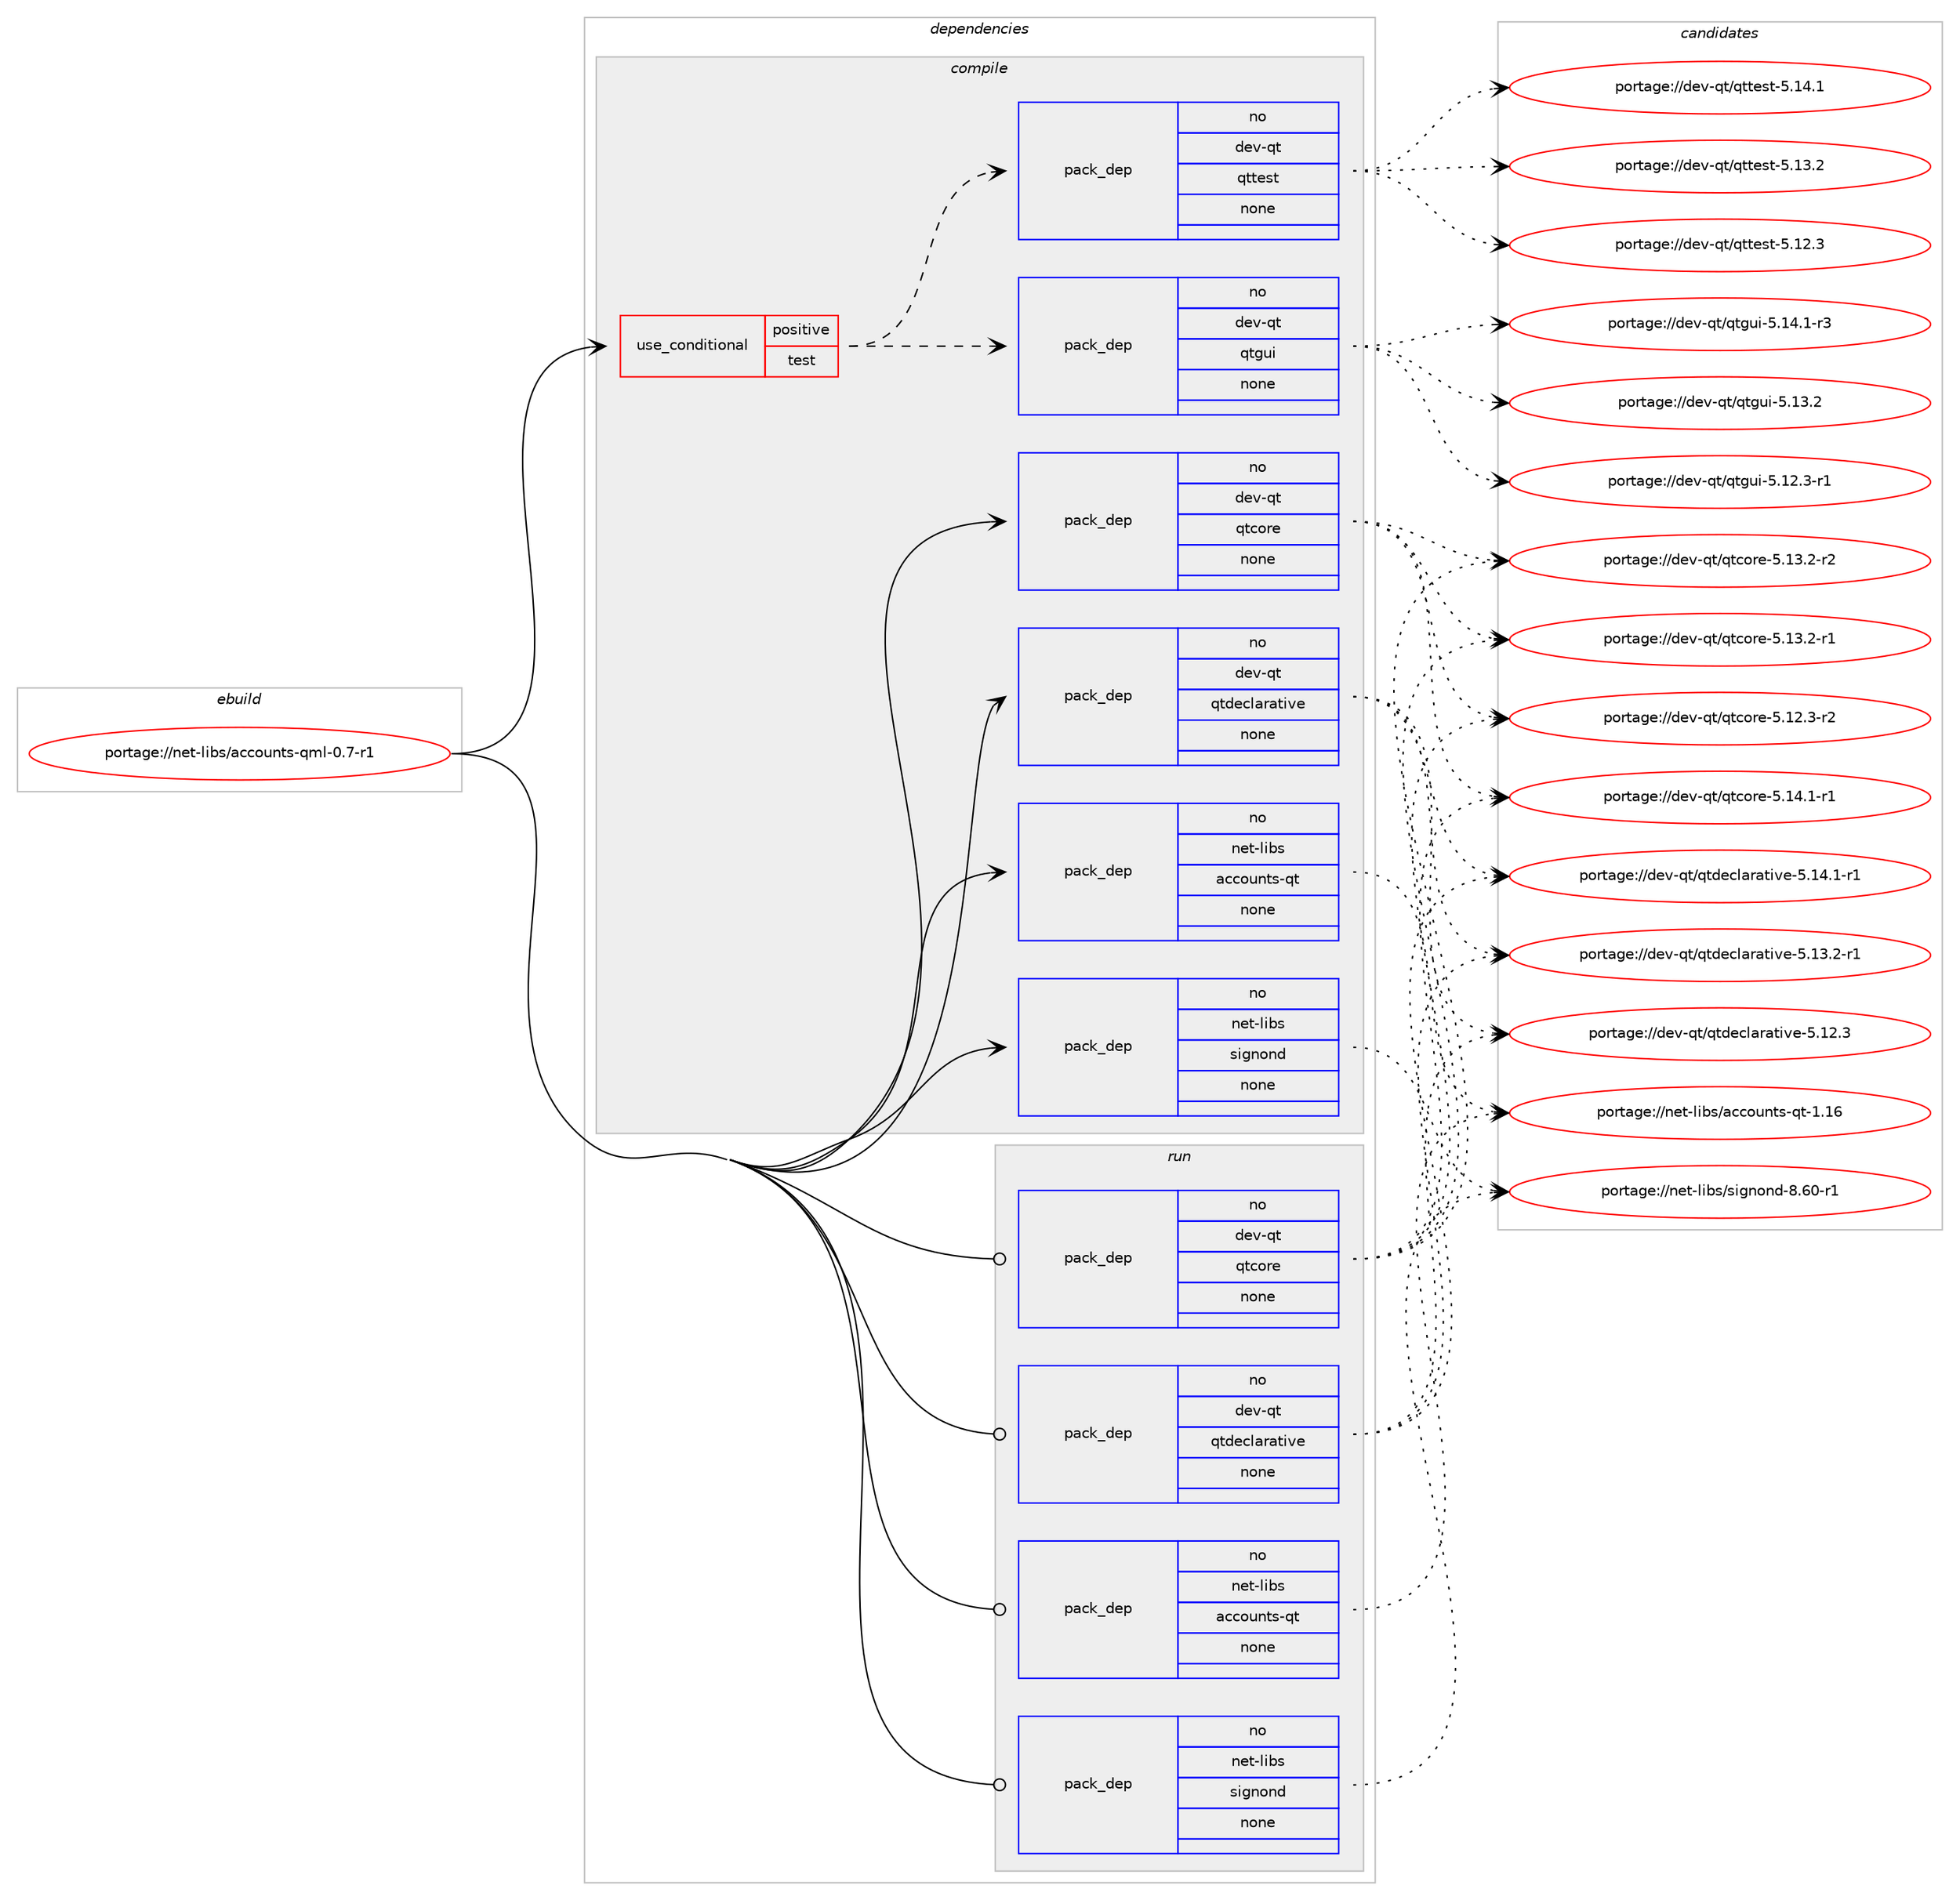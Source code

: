 digraph prolog {

# *************
# Graph options
# *************

newrank=true;
concentrate=true;
compound=true;
graph [rankdir=LR,fontname=Helvetica,fontsize=10,ranksep=1.5];#, ranksep=2.5, nodesep=0.2];
edge  [arrowhead=vee];
node  [fontname=Helvetica,fontsize=10];

# **********
# The ebuild
# **********

subgraph cluster_leftcol {
color=gray;
rank=same;
label=<<i>ebuild</i>>;
id [label="portage://net-libs/accounts-qml-0.7-r1", color=red, width=4, href="../net-libs/accounts-qml-0.7-r1.svg"];
}

# ****************
# The dependencies
# ****************

subgraph cluster_midcol {
color=gray;
label=<<i>dependencies</i>>;
subgraph cluster_compile {
fillcolor="#eeeeee";
style=filled;
label=<<i>compile</i>>;
subgraph cond11801 {
dependency59327 [label=<<TABLE BORDER="0" CELLBORDER="1" CELLSPACING="0" CELLPADDING="4"><TR><TD ROWSPAN="3" CELLPADDING="10">use_conditional</TD></TR><TR><TD>positive</TD></TR><TR><TD>test</TD></TR></TABLE>>, shape=none, color=red];
subgraph pack46350 {
dependency59328 [label=<<TABLE BORDER="0" CELLBORDER="1" CELLSPACING="0" CELLPADDING="4" WIDTH="220"><TR><TD ROWSPAN="6" CELLPADDING="30">pack_dep</TD></TR><TR><TD WIDTH="110">no</TD></TR><TR><TD>dev-qt</TD></TR><TR><TD>qtgui</TD></TR><TR><TD>none</TD></TR><TR><TD></TD></TR></TABLE>>, shape=none, color=blue];
}
dependency59327:e -> dependency59328:w [weight=20,style="dashed",arrowhead="vee"];
subgraph pack46351 {
dependency59329 [label=<<TABLE BORDER="0" CELLBORDER="1" CELLSPACING="0" CELLPADDING="4" WIDTH="220"><TR><TD ROWSPAN="6" CELLPADDING="30">pack_dep</TD></TR><TR><TD WIDTH="110">no</TD></TR><TR><TD>dev-qt</TD></TR><TR><TD>qttest</TD></TR><TR><TD>none</TD></TR><TR><TD></TD></TR></TABLE>>, shape=none, color=blue];
}
dependency59327:e -> dependency59329:w [weight=20,style="dashed",arrowhead="vee"];
}
id:e -> dependency59327:w [weight=20,style="solid",arrowhead="vee"];
subgraph pack46352 {
dependency59330 [label=<<TABLE BORDER="0" CELLBORDER="1" CELLSPACING="0" CELLPADDING="4" WIDTH="220"><TR><TD ROWSPAN="6" CELLPADDING="30">pack_dep</TD></TR><TR><TD WIDTH="110">no</TD></TR><TR><TD>dev-qt</TD></TR><TR><TD>qtcore</TD></TR><TR><TD>none</TD></TR><TR><TD></TD></TR></TABLE>>, shape=none, color=blue];
}
id:e -> dependency59330:w [weight=20,style="solid",arrowhead="vee"];
subgraph pack46353 {
dependency59331 [label=<<TABLE BORDER="0" CELLBORDER="1" CELLSPACING="0" CELLPADDING="4" WIDTH="220"><TR><TD ROWSPAN="6" CELLPADDING="30">pack_dep</TD></TR><TR><TD WIDTH="110">no</TD></TR><TR><TD>dev-qt</TD></TR><TR><TD>qtdeclarative</TD></TR><TR><TD>none</TD></TR><TR><TD></TD></TR></TABLE>>, shape=none, color=blue];
}
id:e -> dependency59331:w [weight=20,style="solid",arrowhead="vee"];
subgraph pack46354 {
dependency59332 [label=<<TABLE BORDER="0" CELLBORDER="1" CELLSPACING="0" CELLPADDING="4" WIDTH="220"><TR><TD ROWSPAN="6" CELLPADDING="30">pack_dep</TD></TR><TR><TD WIDTH="110">no</TD></TR><TR><TD>net-libs</TD></TR><TR><TD>accounts-qt</TD></TR><TR><TD>none</TD></TR><TR><TD></TD></TR></TABLE>>, shape=none, color=blue];
}
id:e -> dependency59332:w [weight=20,style="solid",arrowhead="vee"];
subgraph pack46355 {
dependency59333 [label=<<TABLE BORDER="0" CELLBORDER="1" CELLSPACING="0" CELLPADDING="4" WIDTH="220"><TR><TD ROWSPAN="6" CELLPADDING="30">pack_dep</TD></TR><TR><TD WIDTH="110">no</TD></TR><TR><TD>net-libs</TD></TR><TR><TD>signond</TD></TR><TR><TD>none</TD></TR><TR><TD></TD></TR></TABLE>>, shape=none, color=blue];
}
id:e -> dependency59333:w [weight=20,style="solid",arrowhead="vee"];
}
subgraph cluster_compileandrun {
fillcolor="#eeeeee";
style=filled;
label=<<i>compile and run</i>>;
}
subgraph cluster_run {
fillcolor="#eeeeee";
style=filled;
label=<<i>run</i>>;
subgraph pack46356 {
dependency59334 [label=<<TABLE BORDER="0" CELLBORDER="1" CELLSPACING="0" CELLPADDING="4" WIDTH="220"><TR><TD ROWSPAN="6" CELLPADDING="30">pack_dep</TD></TR><TR><TD WIDTH="110">no</TD></TR><TR><TD>dev-qt</TD></TR><TR><TD>qtcore</TD></TR><TR><TD>none</TD></TR><TR><TD></TD></TR></TABLE>>, shape=none, color=blue];
}
id:e -> dependency59334:w [weight=20,style="solid",arrowhead="odot"];
subgraph pack46357 {
dependency59335 [label=<<TABLE BORDER="0" CELLBORDER="1" CELLSPACING="0" CELLPADDING="4" WIDTH="220"><TR><TD ROWSPAN="6" CELLPADDING="30">pack_dep</TD></TR><TR><TD WIDTH="110">no</TD></TR><TR><TD>dev-qt</TD></TR><TR><TD>qtdeclarative</TD></TR><TR><TD>none</TD></TR><TR><TD></TD></TR></TABLE>>, shape=none, color=blue];
}
id:e -> dependency59335:w [weight=20,style="solid",arrowhead="odot"];
subgraph pack46358 {
dependency59336 [label=<<TABLE BORDER="0" CELLBORDER="1" CELLSPACING="0" CELLPADDING="4" WIDTH="220"><TR><TD ROWSPAN="6" CELLPADDING="30">pack_dep</TD></TR><TR><TD WIDTH="110">no</TD></TR><TR><TD>net-libs</TD></TR><TR><TD>accounts-qt</TD></TR><TR><TD>none</TD></TR><TR><TD></TD></TR></TABLE>>, shape=none, color=blue];
}
id:e -> dependency59336:w [weight=20,style="solid",arrowhead="odot"];
subgraph pack46359 {
dependency59337 [label=<<TABLE BORDER="0" CELLBORDER="1" CELLSPACING="0" CELLPADDING="4" WIDTH="220"><TR><TD ROWSPAN="6" CELLPADDING="30">pack_dep</TD></TR><TR><TD WIDTH="110">no</TD></TR><TR><TD>net-libs</TD></TR><TR><TD>signond</TD></TR><TR><TD>none</TD></TR><TR><TD></TD></TR></TABLE>>, shape=none, color=blue];
}
id:e -> dependency59337:w [weight=20,style="solid",arrowhead="odot"];
}
}

# **************
# The candidates
# **************

subgraph cluster_choices {
rank=same;
color=gray;
label=<<i>candidates</i>>;

subgraph choice46350 {
color=black;
nodesep=1;
choice1001011184511311647113116103117105455346495246494511451 [label="portage://dev-qt/qtgui-5.14.1-r3", color=red, width=4,href="../dev-qt/qtgui-5.14.1-r3.svg"];
choice100101118451131164711311610311710545534649514650 [label="portage://dev-qt/qtgui-5.13.2", color=red, width=4,href="../dev-qt/qtgui-5.13.2.svg"];
choice1001011184511311647113116103117105455346495046514511449 [label="portage://dev-qt/qtgui-5.12.3-r1", color=red, width=4,href="../dev-qt/qtgui-5.12.3-r1.svg"];
dependency59328:e -> choice1001011184511311647113116103117105455346495246494511451:w [style=dotted,weight="100"];
dependency59328:e -> choice100101118451131164711311610311710545534649514650:w [style=dotted,weight="100"];
dependency59328:e -> choice1001011184511311647113116103117105455346495046514511449:w [style=dotted,weight="100"];
}
subgraph choice46351 {
color=black;
nodesep=1;
choice100101118451131164711311611610111511645534649524649 [label="portage://dev-qt/qttest-5.14.1", color=red, width=4,href="../dev-qt/qttest-5.14.1.svg"];
choice100101118451131164711311611610111511645534649514650 [label="portage://dev-qt/qttest-5.13.2", color=red, width=4,href="../dev-qt/qttest-5.13.2.svg"];
choice100101118451131164711311611610111511645534649504651 [label="portage://dev-qt/qttest-5.12.3", color=red, width=4,href="../dev-qt/qttest-5.12.3.svg"];
dependency59329:e -> choice100101118451131164711311611610111511645534649524649:w [style=dotted,weight="100"];
dependency59329:e -> choice100101118451131164711311611610111511645534649514650:w [style=dotted,weight="100"];
dependency59329:e -> choice100101118451131164711311611610111511645534649504651:w [style=dotted,weight="100"];
}
subgraph choice46352 {
color=black;
nodesep=1;
choice100101118451131164711311699111114101455346495246494511449 [label="portage://dev-qt/qtcore-5.14.1-r1", color=red, width=4,href="../dev-qt/qtcore-5.14.1-r1.svg"];
choice100101118451131164711311699111114101455346495146504511450 [label="portage://dev-qt/qtcore-5.13.2-r2", color=red, width=4,href="../dev-qt/qtcore-5.13.2-r2.svg"];
choice100101118451131164711311699111114101455346495146504511449 [label="portage://dev-qt/qtcore-5.13.2-r1", color=red, width=4,href="../dev-qt/qtcore-5.13.2-r1.svg"];
choice100101118451131164711311699111114101455346495046514511450 [label="portage://dev-qt/qtcore-5.12.3-r2", color=red, width=4,href="../dev-qt/qtcore-5.12.3-r2.svg"];
dependency59330:e -> choice100101118451131164711311699111114101455346495246494511449:w [style=dotted,weight="100"];
dependency59330:e -> choice100101118451131164711311699111114101455346495146504511450:w [style=dotted,weight="100"];
dependency59330:e -> choice100101118451131164711311699111114101455346495146504511449:w [style=dotted,weight="100"];
dependency59330:e -> choice100101118451131164711311699111114101455346495046514511450:w [style=dotted,weight="100"];
}
subgraph choice46353 {
color=black;
nodesep=1;
choice1001011184511311647113116100101991089711497116105118101455346495246494511449 [label="portage://dev-qt/qtdeclarative-5.14.1-r1", color=red, width=4,href="../dev-qt/qtdeclarative-5.14.1-r1.svg"];
choice1001011184511311647113116100101991089711497116105118101455346495146504511449 [label="portage://dev-qt/qtdeclarative-5.13.2-r1", color=red, width=4,href="../dev-qt/qtdeclarative-5.13.2-r1.svg"];
choice100101118451131164711311610010199108971149711610511810145534649504651 [label="portage://dev-qt/qtdeclarative-5.12.3", color=red, width=4,href="../dev-qt/qtdeclarative-5.12.3.svg"];
dependency59331:e -> choice1001011184511311647113116100101991089711497116105118101455346495246494511449:w [style=dotted,weight="100"];
dependency59331:e -> choice1001011184511311647113116100101991089711497116105118101455346495146504511449:w [style=dotted,weight="100"];
dependency59331:e -> choice100101118451131164711311610010199108971149711610511810145534649504651:w [style=dotted,weight="100"];
}
subgraph choice46354 {
color=black;
nodesep=1;
choice110101116451081059811547979999111117110116115451131164549464954 [label="portage://net-libs/accounts-qt-1.16", color=red, width=4,href="../net-libs/accounts-qt-1.16.svg"];
dependency59332:e -> choice110101116451081059811547979999111117110116115451131164549464954:w [style=dotted,weight="100"];
}
subgraph choice46355 {
color=black;
nodesep=1;
choice11010111645108105981154711510510311011111010045564654484511449 [label="portage://net-libs/signond-8.60-r1", color=red, width=4,href="../net-libs/signond-8.60-r1.svg"];
dependency59333:e -> choice11010111645108105981154711510510311011111010045564654484511449:w [style=dotted,weight="100"];
}
subgraph choice46356 {
color=black;
nodesep=1;
choice100101118451131164711311699111114101455346495246494511449 [label="portage://dev-qt/qtcore-5.14.1-r1", color=red, width=4,href="../dev-qt/qtcore-5.14.1-r1.svg"];
choice100101118451131164711311699111114101455346495146504511450 [label="portage://dev-qt/qtcore-5.13.2-r2", color=red, width=4,href="../dev-qt/qtcore-5.13.2-r2.svg"];
choice100101118451131164711311699111114101455346495146504511449 [label="portage://dev-qt/qtcore-5.13.2-r1", color=red, width=4,href="../dev-qt/qtcore-5.13.2-r1.svg"];
choice100101118451131164711311699111114101455346495046514511450 [label="portage://dev-qt/qtcore-5.12.3-r2", color=red, width=4,href="../dev-qt/qtcore-5.12.3-r2.svg"];
dependency59334:e -> choice100101118451131164711311699111114101455346495246494511449:w [style=dotted,weight="100"];
dependency59334:e -> choice100101118451131164711311699111114101455346495146504511450:w [style=dotted,weight="100"];
dependency59334:e -> choice100101118451131164711311699111114101455346495146504511449:w [style=dotted,weight="100"];
dependency59334:e -> choice100101118451131164711311699111114101455346495046514511450:w [style=dotted,weight="100"];
}
subgraph choice46357 {
color=black;
nodesep=1;
choice1001011184511311647113116100101991089711497116105118101455346495246494511449 [label="portage://dev-qt/qtdeclarative-5.14.1-r1", color=red, width=4,href="../dev-qt/qtdeclarative-5.14.1-r1.svg"];
choice1001011184511311647113116100101991089711497116105118101455346495146504511449 [label="portage://dev-qt/qtdeclarative-5.13.2-r1", color=red, width=4,href="../dev-qt/qtdeclarative-5.13.2-r1.svg"];
choice100101118451131164711311610010199108971149711610511810145534649504651 [label="portage://dev-qt/qtdeclarative-5.12.3", color=red, width=4,href="../dev-qt/qtdeclarative-5.12.3.svg"];
dependency59335:e -> choice1001011184511311647113116100101991089711497116105118101455346495246494511449:w [style=dotted,weight="100"];
dependency59335:e -> choice1001011184511311647113116100101991089711497116105118101455346495146504511449:w [style=dotted,weight="100"];
dependency59335:e -> choice100101118451131164711311610010199108971149711610511810145534649504651:w [style=dotted,weight="100"];
}
subgraph choice46358 {
color=black;
nodesep=1;
choice110101116451081059811547979999111117110116115451131164549464954 [label="portage://net-libs/accounts-qt-1.16", color=red, width=4,href="../net-libs/accounts-qt-1.16.svg"];
dependency59336:e -> choice110101116451081059811547979999111117110116115451131164549464954:w [style=dotted,weight="100"];
}
subgraph choice46359 {
color=black;
nodesep=1;
choice11010111645108105981154711510510311011111010045564654484511449 [label="portage://net-libs/signond-8.60-r1", color=red, width=4,href="../net-libs/signond-8.60-r1.svg"];
dependency59337:e -> choice11010111645108105981154711510510311011111010045564654484511449:w [style=dotted,weight="100"];
}
}

}
